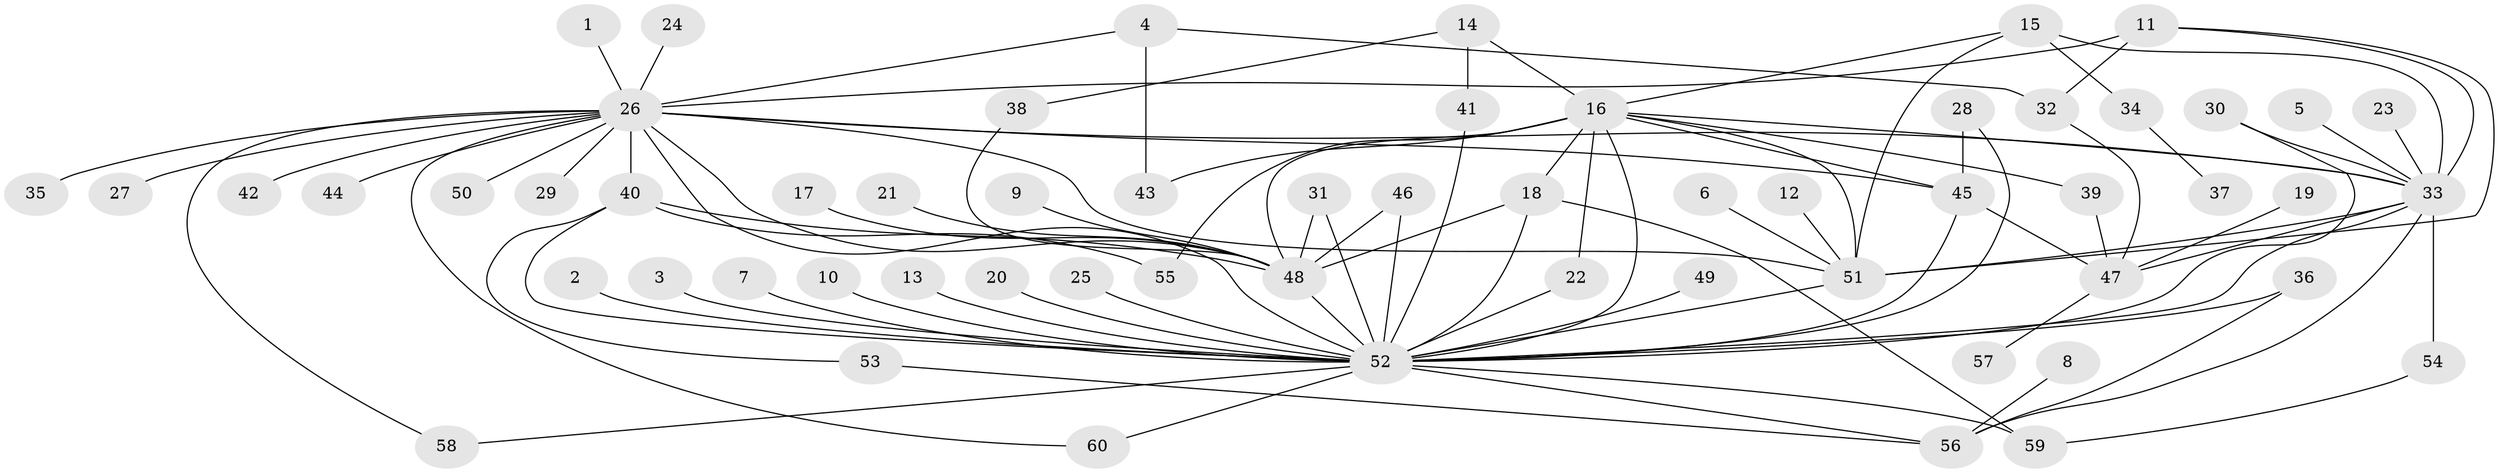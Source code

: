 // original degree distribution, {21: 0.008333333333333333, 9: 0.008333333333333333, 4: 0.075, 11: 0.008333333333333333, 16: 0.008333333333333333, 37: 0.008333333333333333, 3: 0.1, 2: 0.2916666666666667, 1: 0.4166666666666667, 5: 0.041666666666666664, 8: 0.016666666666666666, 6: 0.008333333333333333, 7: 0.008333333333333333}
// Generated by graph-tools (version 1.1) at 2025/50/03/09/25 03:50:01]
// undirected, 60 vertices, 96 edges
graph export_dot {
graph [start="1"]
  node [color=gray90,style=filled];
  1;
  2;
  3;
  4;
  5;
  6;
  7;
  8;
  9;
  10;
  11;
  12;
  13;
  14;
  15;
  16;
  17;
  18;
  19;
  20;
  21;
  22;
  23;
  24;
  25;
  26;
  27;
  28;
  29;
  30;
  31;
  32;
  33;
  34;
  35;
  36;
  37;
  38;
  39;
  40;
  41;
  42;
  43;
  44;
  45;
  46;
  47;
  48;
  49;
  50;
  51;
  52;
  53;
  54;
  55;
  56;
  57;
  58;
  59;
  60;
  1 -- 26 [weight=1.0];
  2 -- 52 [weight=1.0];
  3 -- 52 [weight=1.0];
  4 -- 26 [weight=1.0];
  4 -- 32 [weight=1.0];
  4 -- 43 [weight=1.0];
  5 -- 33 [weight=1.0];
  6 -- 51 [weight=1.0];
  7 -- 52 [weight=1.0];
  8 -- 56 [weight=1.0];
  9 -- 48 [weight=1.0];
  10 -- 52 [weight=1.0];
  11 -- 26 [weight=1.0];
  11 -- 32 [weight=1.0];
  11 -- 33 [weight=1.0];
  11 -- 51 [weight=1.0];
  12 -- 51 [weight=1.0];
  13 -- 52 [weight=1.0];
  14 -- 16 [weight=1.0];
  14 -- 38 [weight=1.0];
  14 -- 41 [weight=1.0];
  15 -- 16 [weight=1.0];
  15 -- 33 [weight=1.0];
  15 -- 34 [weight=1.0];
  15 -- 51 [weight=1.0];
  16 -- 18 [weight=1.0];
  16 -- 22 [weight=1.0];
  16 -- 33 [weight=1.0];
  16 -- 39 [weight=1.0];
  16 -- 43 [weight=2.0];
  16 -- 45 [weight=1.0];
  16 -- 48 [weight=2.0];
  16 -- 51 [weight=2.0];
  16 -- 52 [weight=1.0];
  16 -- 55 [weight=1.0];
  17 -- 48 [weight=1.0];
  18 -- 48 [weight=1.0];
  18 -- 52 [weight=1.0];
  18 -- 59 [weight=1.0];
  19 -- 47 [weight=1.0];
  20 -- 52 [weight=1.0];
  21 -- 48 [weight=1.0];
  22 -- 52 [weight=1.0];
  23 -- 33 [weight=1.0];
  24 -- 26 [weight=1.0];
  25 -- 52 [weight=1.0];
  26 -- 27 [weight=1.0];
  26 -- 29 [weight=1.0];
  26 -- 33 [weight=1.0];
  26 -- 35 [weight=1.0];
  26 -- 40 [weight=1.0];
  26 -- 42 [weight=1.0];
  26 -- 44 [weight=1.0];
  26 -- 45 [weight=1.0];
  26 -- 48 [weight=1.0];
  26 -- 50 [weight=1.0];
  26 -- 51 [weight=1.0];
  26 -- 52 [weight=2.0];
  26 -- 58 [weight=1.0];
  26 -- 60 [weight=1.0];
  28 -- 45 [weight=1.0];
  28 -- 52 [weight=1.0];
  30 -- 33 [weight=1.0];
  30 -- 52 [weight=1.0];
  31 -- 48 [weight=1.0];
  31 -- 52 [weight=1.0];
  32 -- 47 [weight=1.0];
  33 -- 47 [weight=1.0];
  33 -- 51 [weight=1.0];
  33 -- 52 [weight=1.0];
  33 -- 54 [weight=1.0];
  33 -- 56 [weight=1.0];
  34 -- 37 [weight=1.0];
  36 -- 52 [weight=1.0];
  36 -- 56 [weight=1.0];
  38 -- 48 [weight=1.0];
  39 -- 47 [weight=1.0];
  40 -- 48 [weight=1.0];
  40 -- 52 [weight=1.0];
  40 -- 53 [weight=1.0];
  40 -- 55 [weight=1.0];
  41 -- 52 [weight=1.0];
  45 -- 47 [weight=1.0];
  45 -- 52 [weight=1.0];
  46 -- 48 [weight=1.0];
  46 -- 52 [weight=1.0];
  47 -- 57 [weight=1.0];
  48 -- 52 [weight=1.0];
  49 -- 52 [weight=1.0];
  51 -- 52 [weight=1.0];
  52 -- 56 [weight=1.0];
  52 -- 58 [weight=1.0];
  52 -- 59 [weight=1.0];
  52 -- 60 [weight=1.0];
  53 -- 56 [weight=1.0];
  54 -- 59 [weight=1.0];
}
